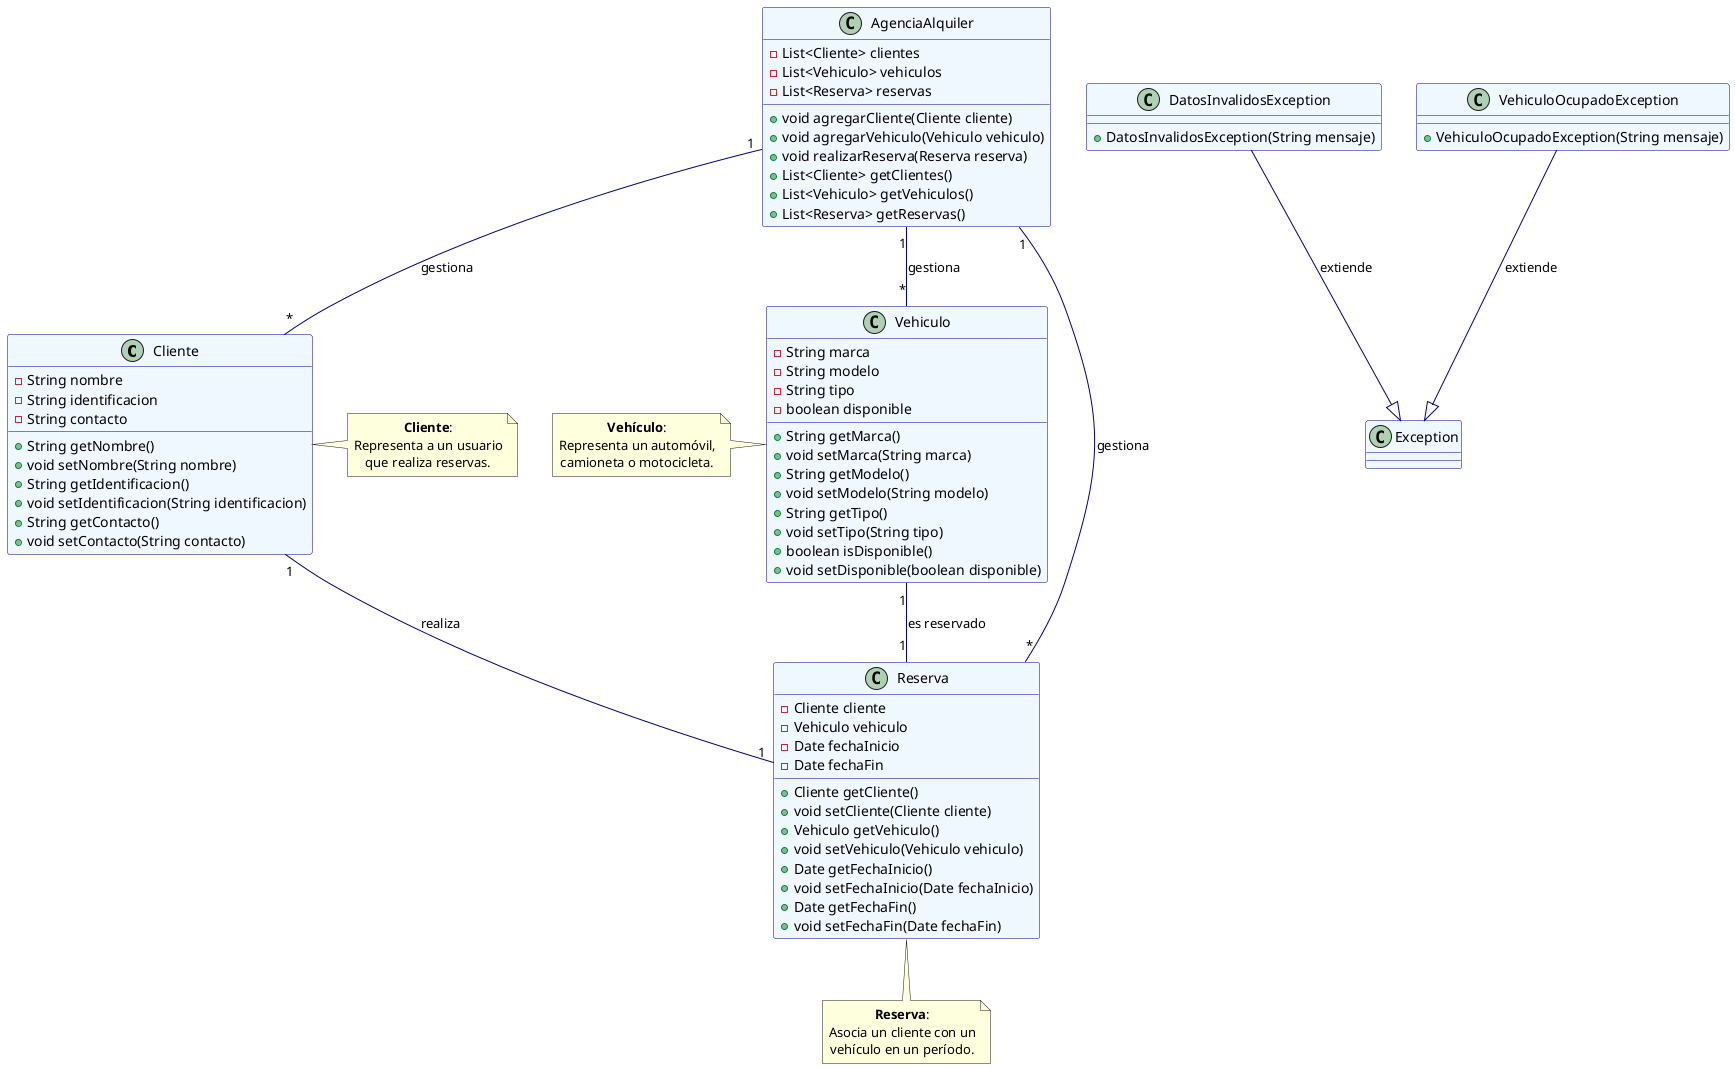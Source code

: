 @startuml
!define RECTANGLE class

skinparam defaultTextAlignment center
skinparam classBackgroundColor #F0F8FF
skinparam classBorderColor #000080
skinparam classArrowColor #000080
skinparam classFontColor #000000
skinparam arrowColor #000080

class Cliente {
    - String nombre
    - String identificacion
    - String contacto
    + String getNombre()
    + void setNombre(String nombre)
    + String getIdentificacion()
    + void setIdentificacion(String identificacion)
    + String getContacto()
    + void setContacto(String contacto)
}

class Vehiculo {
    - String marca
    - String modelo
    - String tipo
    - boolean disponible
    + String getMarca()
    + void setMarca(String marca)
    + String getModelo()
    + void setModelo(String modelo)
    + String getTipo()
    + void setTipo(String tipo)
    + boolean isDisponible()
    + void setDisponible(boolean disponible)
}

class Reserva {
    - Cliente cliente
    - Vehiculo vehiculo
    - Date fechaInicio
    - Date fechaFin
    + Cliente getCliente()
    + void setCliente(Cliente cliente)
    + Vehiculo getVehiculo()
    + void setVehiculo(Vehiculo vehiculo)
    + Date getFechaInicio()
    + void setFechaInicio(Date fechaInicio)
    + Date getFechaFin()
    + void setFechaFin(Date fechaFin)
}

class AgenciaAlquiler {
    - List<Cliente> clientes
    - List<Vehiculo> vehiculos
    - List<Reserva> reservas
    + void agregarCliente(Cliente cliente)
    + void agregarVehiculo(Vehiculo vehiculo)
    + void realizarReserva(Reserva reserva)
    + List<Cliente> getClientes()
    + List<Vehiculo> getVehiculos()
    + List<Reserva> getReservas()
}

class DatosInvalidosException {
    + DatosInvalidosException(String mensaje)
}

class VehiculoOcupadoException {
    + VehiculoOcupadoException(String mensaje)
}

Cliente "1" -- "1" Reserva : "realiza"
Vehiculo "1" -- "1" Reserva : "es reservado"
AgenciaAlquiler "1" -- "*" Cliente : "gestiona"
AgenciaAlquiler "1" -- "*" Vehiculo : "gestiona"
AgenciaAlquiler "1" -- "*" Reserva : "gestiona"
DatosInvalidosException --|> Exception : "extiende"
VehiculoOcupadoException --|> Exception : "extiende"

note right of Cliente
  <b>Cliente</b>:
  Representa a un usuario
  que realiza reservas.
end note

note left of Vehiculo
  <b>Vehículo</b>:
  Representa un automóvil,
  camioneta o motocicleta.
end note

note bottom of Reserva
  <b>Reserva</b>:
  Asocia un cliente con un
  vehículo en un período.
end note

@enduml